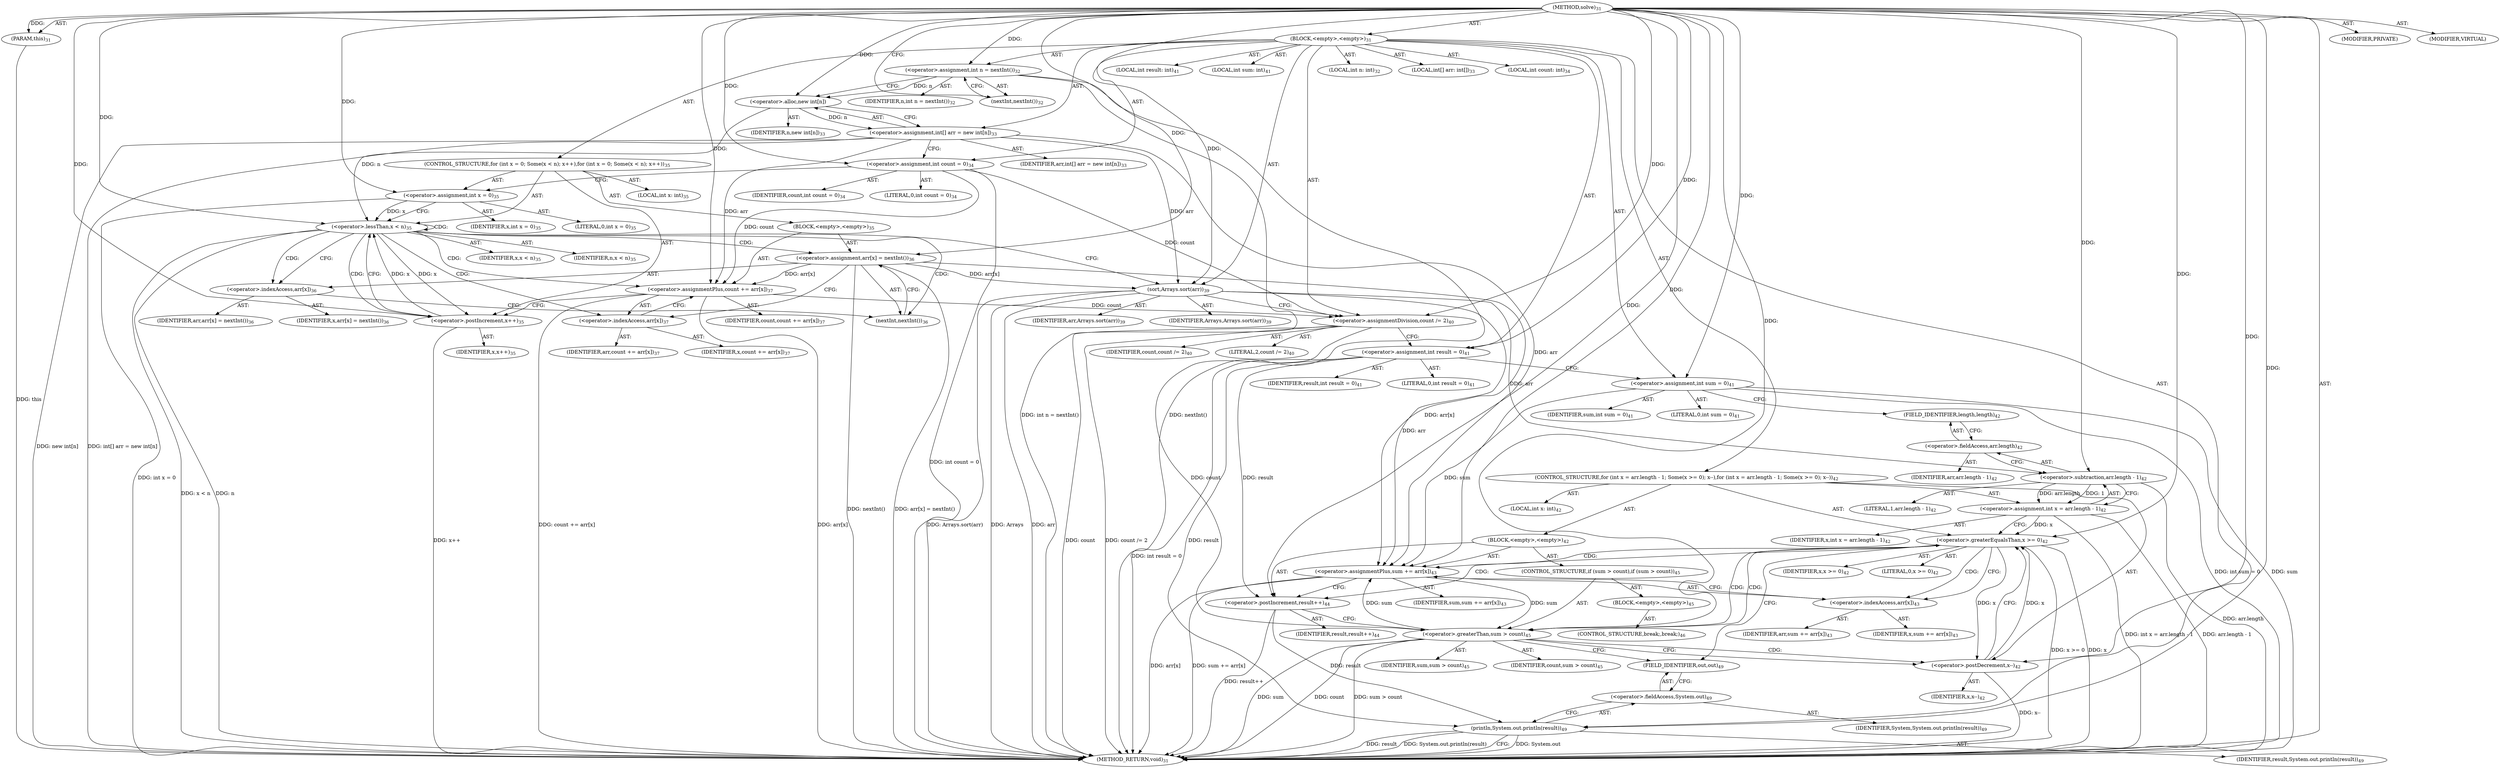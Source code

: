 digraph "solve" {  
"18" [label = <(METHOD,solve)<SUB>31</SUB>> ]
"19" [label = <(PARAM,this)<SUB>31</SUB>> ]
"20" [label = <(BLOCK,&lt;empty&gt;,&lt;empty&gt;)<SUB>31</SUB>> ]
"21" [label = <(LOCAL,int n: int)<SUB>32</SUB>> ]
"22" [label = <(&lt;operator&gt;.assignment,int n = nextInt())<SUB>32</SUB>> ]
"23" [label = <(IDENTIFIER,n,int n = nextInt())<SUB>32</SUB>> ]
"24" [label = <(nextInt,nextInt())<SUB>32</SUB>> ]
"25" [label = <(LOCAL,int[] arr: int[])<SUB>33</SUB>> ]
"26" [label = <(&lt;operator&gt;.assignment,int[] arr = new int[n])<SUB>33</SUB>> ]
"27" [label = <(IDENTIFIER,arr,int[] arr = new int[n])<SUB>33</SUB>> ]
"28" [label = <(&lt;operator&gt;.alloc,new int[n])> ]
"29" [label = <(IDENTIFIER,n,new int[n])<SUB>33</SUB>> ]
"30" [label = <(LOCAL,int count: int)<SUB>34</SUB>> ]
"31" [label = <(&lt;operator&gt;.assignment,int count = 0)<SUB>34</SUB>> ]
"32" [label = <(IDENTIFIER,count,int count = 0)<SUB>34</SUB>> ]
"33" [label = <(LITERAL,0,int count = 0)<SUB>34</SUB>> ]
"34" [label = <(CONTROL_STRUCTURE,for (int x = 0; Some(x &lt; n); x++),for (int x = 0; Some(x &lt; n); x++))<SUB>35</SUB>> ]
"35" [label = <(LOCAL,int x: int)<SUB>35</SUB>> ]
"36" [label = <(&lt;operator&gt;.assignment,int x = 0)<SUB>35</SUB>> ]
"37" [label = <(IDENTIFIER,x,int x = 0)<SUB>35</SUB>> ]
"38" [label = <(LITERAL,0,int x = 0)<SUB>35</SUB>> ]
"39" [label = <(&lt;operator&gt;.lessThan,x &lt; n)<SUB>35</SUB>> ]
"40" [label = <(IDENTIFIER,x,x &lt; n)<SUB>35</SUB>> ]
"41" [label = <(IDENTIFIER,n,x &lt; n)<SUB>35</SUB>> ]
"42" [label = <(&lt;operator&gt;.postIncrement,x++)<SUB>35</SUB>> ]
"43" [label = <(IDENTIFIER,x,x++)<SUB>35</SUB>> ]
"44" [label = <(BLOCK,&lt;empty&gt;,&lt;empty&gt;)<SUB>35</SUB>> ]
"45" [label = <(&lt;operator&gt;.assignment,arr[x] = nextInt())<SUB>36</SUB>> ]
"46" [label = <(&lt;operator&gt;.indexAccess,arr[x])<SUB>36</SUB>> ]
"47" [label = <(IDENTIFIER,arr,arr[x] = nextInt())<SUB>36</SUB>> ]
"48" [label = <(IDENTIFIER,x,arr[x] = nextInt())<SUB>36</SUB>> ]
"49" [label = <(nextInt,nextInt())<SUB>36</SUB>> ]
"50" [label = <(&lt;operator&gt;.assignmentPlus,count += arr[x])<SUB>37</SUB>> ]
"51" [label = <(IDENTIFIER,count,count += arr[x])<SUB>37</SUB>> ]
"52" [label = <(&lt;operator&gt;.indexAccess,arr[x])<SUB>37</SUB>> ]
"53" [label = <(IDENTIFIER,arr,count += arr[x])<SUB>37</SUB>> ]
"54" [label = <(IDENTIFIER,x,count += arr[x])<SUB>37</SUB>> ]
"55" [label = <(sort,Arrays.sort(arr))<SUB>39</SUB>> ]
"56" [label = <(IDENTIFIER,Arrays,Arrays.sort(arr))<SUB>39</SUB>> ]
"57" [label = <(IDENTIFIER,arr,Arrays.sort(arr))<SUB>39</SUB>> ]
"58" [label = <(&lt;operator&gt;.assignmentDivision,count /= 2)<SUB>40</SUB>> ]
"59" [label = <(IDENTIFIER,count,count /= 2)<SUB>40</SUB>> ]
"60" [label = <(LITERAL,2,count /= 2)<SUB>40</SUB>> ]
"61" [label = <(LOCAL,int result: int)<SUB>41</SUB>> ]
"62" [label = <(LOCAL,int sum: int)<SUB>41</SUB>> ]
"63" [label = <(&lt;operator&gt;.assignment,int result = 0)<SUB>41</SUB>> ]
"64" [label = <(IDENTIFIER,result,int result = 0)<SUB>41</SUB>> ]
"65" [label = <(LITERAL,0,int result = 0)<SUB>41</SUB>> ]
"66" [label = <(&lt;operator&gt;.assignment,int sum = 0)<SUB>41</SUB>> ]
"67" [label = <(IDENTIFIER,sum,int sum = 0)<SUB>41</SUB>> ]
"68" [label = <(LITERAL,0,int sum = 0)<SUB>41</SUB>> ]
"69" [label = <(CONTROL_STRUCTURE,for (int x = arr.length - 1; Some(x &gt;= 0); x--),for (int x = arr.length - 1; Some(x &gt;= 0); x--))<SUB>42</SUB>> ]
"70" [label = <(LOCAL,int x: int)<SUB>42</SUB>> ]
"71" [label = <(&lt;operator&gt;.assignment,int x = arr.length - 1)<SUB>42</SUB>> ]
"72" [label = <(IDENTIFIER,x,int x = arr.length - 1)<SUB>42</SUB>> ]
"73" [label = <(&lt;operator&gt;.subtraction,arr.length - 1)<SUB>42</SUB>> ]
"74" [label = <(&lt;operator&gt;.fieldAccess,arr.length)<SUB>42</SUB>> ]
"75" [label = <(IDENTIFIER,arr,arr.length - 1)<SUB>42</SUB>> ]
"76" [label = <(FIELD_IDENTIFIER,length,length)<SUB>42</SUB>> ]
"77" [label = <(LITERAL,1,arr.length - 1)<SUB>42</SUB>> ]
"78" [label = <(&lt;operator&gt;.greaterEqualsThan,x &gt;= 0)<SUB>42</SUB>> ]
"79" [label = <(IDENTIFIER,x,x &gt;= 0)<SUB>42</SUB>> ]
"80" [label = <(LITERAL,0,x &gt;= 0)<SUB>42</SUB>> ]
"81" [label = <(&lt;operator&gt;.postDecrement,x--)<SUB>42</SUB>> ]
"82" [label = <(IDENTIFIER,x,x--)<SUB>42</SUB>> ]
"83" [label = <(BLOCK,&lt;empty&gt;,&lt;empty&gt;)<SUB>42</SUB>> ]
"84" [label = <(&lt;operator&gt;.assignmentPlus,sum += arr[x])<SUB>43</SUB>> ]
"85" [label = <(IDENTIFIER,sum,sum += arr[x])<SUB>43</SUB>> ]
"86" [label = <(&lt;operator&gt;.indexAccess,arr[x])<SUB>43</SUB>> ]
"87" [label = <(IDENTIFIER,arr,sum += arr[x])<SUB>43</SUB>> ]
"88" [label = <(IDENTIFIER,x,sum += arr[x])<SUB>43</SUB>> ]
"89" [label = <(&lt;operator&gt;.postIncrement,result++)<SUB>44</SUB>> ]
"90" [label = <(IDENTIFIER,result,result++)<SUB>44</SUB>> ]
"91" [label = <(CONTROL_STRUCTURE,if (sum &gt; count),if (sum &gt; count))<SUB>45</SUB>> ]
"92" [label = <(&lt;operator&gt;.greaterThan,sum &gt; count)<SUB>45</SUB>> ]
"93" [label = <(IDENTIFIER,sum,sum &gt; count)<SUB>45</SUB>> ]
"94" [label = <(IDENTIFIER,count,sum &gt; count)<SUB>45</SUB>> ]
"95" [label = <(BLOCK,&lt;empty&gt;,&lt;empty&gt;)<SUB>45</SUB>> ]
"96" [label = <(CONTROL_STRUCTURE,break;,break;)<SUB>46</SUB>> ]
"97" [label = <(println,System.out.println(result))<SUB>49</SUB>> ]
"98" [label = <(&lt;operator&gt;.fieldAccess,System.out)<SUB>49</SUB>> ]
"99" [label = <(IDENTIFIER,System,System.out.println(result))<SUB>49</SUB>> ]
"100" [label = <(FIELD_IDENTIFIER,out,out)<SUB>49</SUB>> ]
"101" [label = <(IDENTIFIER,result,System.out.println(result))<SUB>49</SUB>> ]
"102" [label = <(MODIFIER,PRIVATE)> ]
"103" [label = <(MODIFIER,VIRTUAL)> ]
"104" [label = <(METHOD_RETURN,void)<SUB>31</SUB>> ]
  "18" -> "19"  [ label = "AST: "] 
  "18" -> "20"  [ label = "AST: "] 
  "18" -> "102"  [ label = "AST: "] 
  "18" -> "103"  [ label = "AST: "] 
  "18" -> "104"  [ label = "AST: "] 
  "20" -> "21"  [ label = "AST: "] 
  "20" -> "22"  [ label = "AST: "] 
  "20" -> "25"  [ label = "AST: "] 
  "20" -> "26"  [ label = "AST: "] 
  "20" -> "30"  [ label = "AST: "] 
  "20" -> "31"  [ label = "AST: "] 
  "20" -> "34"  [ label = "AST: "] 
  "20" -> "55"  [ label = "AST: "] 
  "20" -> "58"  [ label = "AST: "] 
  "20" -> "61"  [ label = "AST: "] 
  "20" -> "62"  [ label = "AST: "] 
  "20" -> "63"  [ label = "AST: "] 
  "20" -> "66"  [ label = "AST: "] 
  "20" -> "69"  [ label = "AST: "] 
  "20" -> "97"  [ label = "AST: "] 
  "22" -> "23"  [ label = "AST: "] 
  "22" -> "24"  [ label = "AST: "] 
  "26" -> "27"  [ label = "AST: "] 
  "26" -> "28"  [ label = "AST: "] 
  "28" -> "29"  [ label = "AST: "] 
  "31" -> "32"  [ label = "AST: "] 
  "31" -> "33"  [ label = "AST: "] 
  "34" -> "35"  [ label = "AST: "] 
  "34" -> "36"  [ label = "AST: "] 
  "34" -> "39"  [ label = "AST: "] 
  "34" -> "42"  [ label = "AST: "] 
  "34" -> "44"  [ label = "AST: "] 
  "36" -> "37"  [ label = "AST: "] 
  "36" -> "38"  [ label = "AST: "] 
  "39" -> "40"  [ label = "AST: "] 
  "39" -> "41"  [ label = "AST: "] 
  "42" -> "43"  [ label = "AST: "] 
  "44" -> "45"  [ label = "AST: "] 
  "44" -> "50"  [ label = "AST: "] 
  "45" -> "46"  [ label = "AST: "] 
  "45" -> "49"  [ label = "AST: "] 
  "46" -> "47"  [ label = "AST: "] 
  "46" -> "48"  [ label = "AST: "] 
  "50" -> "51"  [ label = "AST: "] 
  "50" -> "52"  [ label = "AST: "] 
  "52" -> "53"  [ label = "AST: "] 
  "52" -> "54"  [ label = "AST: "] 
  "55" -> "56"  [ label = "AST: "] 
  "55" -> "57"  [ label = "AST: "] 
  "58" -> "59"  [ label = "AST: "] 
  "58" -> "60"  [ label = "AST: "] 
  "63" -> "64"  [ label = "AST: "] 
  "63" -> "65"  [ label = "AST: "] 
  "66" -> "67"  [ label = "AST: "] 
  "66" -> "68"  [ label = "AST: "] 
  "69" -> "70"  [ label = "AST: "] 
  "69" -> "71"  [ label = "AST: "] 
  "69" -> "78"  [ label = "AST: "] 
  "69" -> "81"  [ label = "AST: "] 
  "69" -> "83"  [ label = "AST: "] 
  "71" -> "72"  [ label = "AST: "] 
  "71" -> "73"  [ label = "AST: "] 
  "73" -> "74"  [ label = "AST: "] 
  "73" -> "77"  [ label = "AST: "] 
  "74" -> "75"  [ label = "AST: "] 
  "74" -> "76"  [ label = "AST: "] 
  "78" -> "79"  [ label = "AST: "] 
  "78" -> "80"  [ label = "AST: "] 
  "81" -> "82"  [ label = "AST: "] 
  "83" -> "84"  [ label = "AST: "] 
  "83" -> "89"  [ label = "AST: "] 
  "83" -> "91"  [ label = "AST: "] 
  "84" -> "85"  [ label = "AST: "] 
  "84" -> "86"  [ label = "AST: "] 
  "86" -> "87"  [ label = "AST: "] 
  "86" -> "88"  [ label = "AST: "] 
  "89" -> "90"  [ label = "AST: "] 
  "91" -> "92"  [ label = "AST: "] 
  "91" -> "95"  [ label = "AST: "] 
  "92" -> "93"  [ label = "AST: "] 
  "92" -> "94"  [ label = "AST: "] 
  "95" -> "96"  [ label = "AST: "] 
  "97" -> "98"  [ label = "AST: "] 
  "97" -> "101"  [ label = "AST: "] 
  "98" -> "99"  [ label = "AST: "] 
  "98" -> "100"  [ label = "AST: "] 
  "22" -> "28"  [ label = "CFG: "] 
  "26" -> "31"  [ label = "CFG: "] 
  "31" -> "36"  [ label = "CFG: "] 
  "55" -> "58"  [ label = "CFG: "] 
  "58" -> "63"  [ label = "CFG: "] 
  "63" -> "66"  [ label = "CFG: "] 
  "66" -> "76"  [ label = "CFG: "] 
  "97" -> "104"  [ label = "CFG: "] 
  "24" -> "22"  [ label = "CFG: "] 
  "28" -> "26"  [ label = "CFG: "] 
  "36" -> "39"  [ label = "CFG: "] 
  "39" -> "46"  [ label = "CFG: "] 
  "39" -> "55"  [ label = "CFG: "] 
  "42" -> "39"  [ label = "CFG: "] 
  "71" -> "78"  [ label = "CFG: "] 
  "78" -> "86"  [ label = "CFG: "] 
  "78" -> "100"  [ label = "CFG: "] 
  "81" -> "78"  [ label = "CFG: "] 
  "98" -> "97"  [ label = "CFG: "] 
  "45" -> "52"  [ label = "CFG: "] 
  "50" -> "42"  [ label = "CFG: "] 
  "73" -> "71"  [ label = "CFG: "] 
  "84" -> "89"  [ label = "CFG: "] 
  "89" -> "92"  [ label = "CFG: "] 
  "100" -> "98"  [ label = "CFG: "] 
  "46" -> "49"  [ label = "CFG: "] 
  "49" -> "45"  [ label = "CFG: "] 
  "52" -> "50"  [ label = "CFG: "] 
  "74" -> "73"  [ label = "CFG: "] 
  "86" -> "84"  [ label = "CFG: "] 
  "92" -> "100"  [ label = "CFG: "] 
  "92" -> "81"  [ label = "CFG: "] 
  "76" -> "74"  [ label = "CFG: "] 
  "18" -> "24"  [ label = "CFG: "] 
  "19" -> "104"  [ label = "DDG: this"] 
  "22" -> "104"  [ label = "DDG: nextInt()"] 
  "22" -> "104"  [ label = "DDG: int n = nextInt()"] 
  "26" -> "104"  [ label = "DDG: new int[n]"] 
  "26" -> "104"  [ label = "DDG: int[] arr = new int[n]"] 
  "31" -> "104"  [ label = "DDG: int count = 0"] 
  "36" -> "104"  [ label = "DDG: int x = 0"] 
  "39" -> "104"  [ label = "DDG: n"] 
  "39" -> "104"  [ label = "DDG: x &lt; n"] 
  "55" -> "104"  [ label = "DDG: arr"] 
  "55" -> "104"  [ label = "DDG: Arrays.sort(arr)"] 
  "58" -> "104"  [ label = "DDG: count"] 
  "58" -> "104"  [ label = "DDG: count /= 2"] 
  "63" -> "104"  [ label = "DDG: int result = 0"] 
  "66" -> "104"  [ label = "DDG: sum"] 
  "66" -> "104"  [ label = "DDG: int sum = 0"] 
  "73" -> "104"  [ label = "DDG: arr.length"] 
  "71" -> "104"  [ label = "DDG: arr.length - 1"] 
  "71" -> "104"  [ label = "DDG: int x = arr.length - 1"] 
  "78" -> "104"  [ label = "DDG: x"] 
  "78" -> "104"  [ label = "DDG: x &gt;= 0"] 
  "84" -> "104"  [ label = "DDG: arr[x]"] 
  "84" -> "104"  [ label = "DDG: sum += arr[x]"] 
  "89" -> "104"  [ label = "DDG: result++"] 
  "92" -> "104"  [ label = "DDG: sum"] 
  "92" -> "104"  [ label = "DDG: count"] 
  "92" -> "104"  [ label = "DDG: sum &gt; count"] 
  "81" -> "104"  [ label = "DDG: x--"] 
  "97" -> "104"  [ label = "DDG: System.out"] 
  "97" -> "104"  [ label = "DDG: result"] 
  "97" -> "104"  [ label = "DDG: System.out.println(result)"] 
  "45" -> "104"  [ label = "DDG: nextInt()"] 
  "45" -> "104"  [ label = "DDG: arr[x] = nextInt()"] 
  "50" -> "104"  [ label = "DDG: arr[x]"] 
  "50" -> "104"  [ label = "DDG: count += arr[x]"] 
  "42" -> "104"  [ label = "DDG: x++"] 
  "55" -> "104"  [ label = "DDG: Arrays"] 
  "18" -> "19"  [ label = "DDG: "] 
  "18" -> "22"  [ label = "DDG: "] 
  "28" -> "26"  [ label = "DDG: n"] 
  "18" -> "31"  [ label = "DDG: "] 
  "18" -> "58"  [ label = "DDG: "] 
  "18" -> "63"  [ label = "DDG: "] 
  "18" -> "66"  [ label = "DDG: "] 
  "18" -> "36"  [ label = "DDG: "] 
  "18" -> "55"  [ label = "DDG: "] 
  "26" -> "55"  [ label = "DDG: arr"] 
  "45" -> "55"  [ label = "DDG: arr[x]"] 
  "31" -> "58"  [ label = "DDG: count"] 
  "50" -> "58"  [ label = "DDG: count"] 
  "73" -> "71"  [ label = "DDG: arr.length"] 
  "73" -> "71"  [ label = "DDG: 1"] 
  "63" -> "97"  [ label = "DDG: result"] 
  "89" -> "97"  [ label = "DDG: result"] 
  "18" -> "97"  [ label = "DDG: "] 
  "22" -> "28"  [ label = "DDG: n"] 
  "18" -> "28"  [ label = "DDG: "] 
  "36" -> "39"  [ label = "DDG: x"] 
  "42" -> "39"  [ label = "DDG: x"] 
  "18" -> "39"  [ label = "DDG: "] 
  "28" -> "39"  [ label = "DDG: n"] 
  "39" -> "42"  [ label = "DDG: x"] 
  "18" -> "42"  [ label = "DDG: "] 
  "18" -> "45"  [ label = "DDG: "] 
  "26" -> "50"  [ label = "DDG: arr"] 
  "45" -> "50"  [ label = "DDG: arr[x]"] 
  "71" -> "78"  [ label = "DDG: x"] 
  "81" -> "78"  [ label = "DDG: x"] 
  "18" -> "78"  [ label = "DDG: "] 
  "78" -> "81"  [ label = "DDG: x"] 
  "18" -> "81"  [ label = "DDG: "] 
  "55" -> "84"  [ label = "DDG: arr"] 
  "26" -> "84"  [ label = "DDG: arr"] 
  "45" -> "84"  [ label = "DDG: arr[x]"] 
  "31" -> "50"  [ label = "DDG: count"] 
  "18" -> "50"  [ label = "DDG: "] 
  "55" -> "73"  [ label = "DDG: arr"] 
  "18" -> "73"  [ label = "DDG: "] 
  "66" -> "84"  [ label = "DDG: sum"] 
  "92" -> "84"  [ label = "DDG: sum"] 
  "18" -> "84"  [ label = "DDG: "] 
  "63" -> "89"  [ label = "DDG: result"] 
  "18" -> "89"  [ label = "DDG: "] 
  "84" -> "92"  [ label = "DDG: sum"] 
  "18" -> "92"  [ label = "DDG: "] 
  "58" -> "92"  [ label = "DDG: count"] 
  "39" -> "49"  [ label = "CDG: "] 
  "39" -> "42"  [ label = "CDG: "] 
  "39" -> "52"  [ label = "CDG: "] 
  "39" -> "46"  [ label = "CDG: "] 
  "39" -> "45"  [ label = "CDG: "] 
  "39" -> "50"  [ label = "CDG: "] 
  "39" -> "39"  [ label = "CDG: "] 
  "78" -> "89"  [ label = "CDG: "] 
  "78" -> "84"  [ label = "CDG: "] 
  "78" -> "92"  [ label = "CDG: "] 
  "78" -> "86"  [ label = "CDG: "] 
  "92" -> "81"  [ label = "CDG: "] 
  "92" -> "78"  [ label = "CDG: "] 
}
